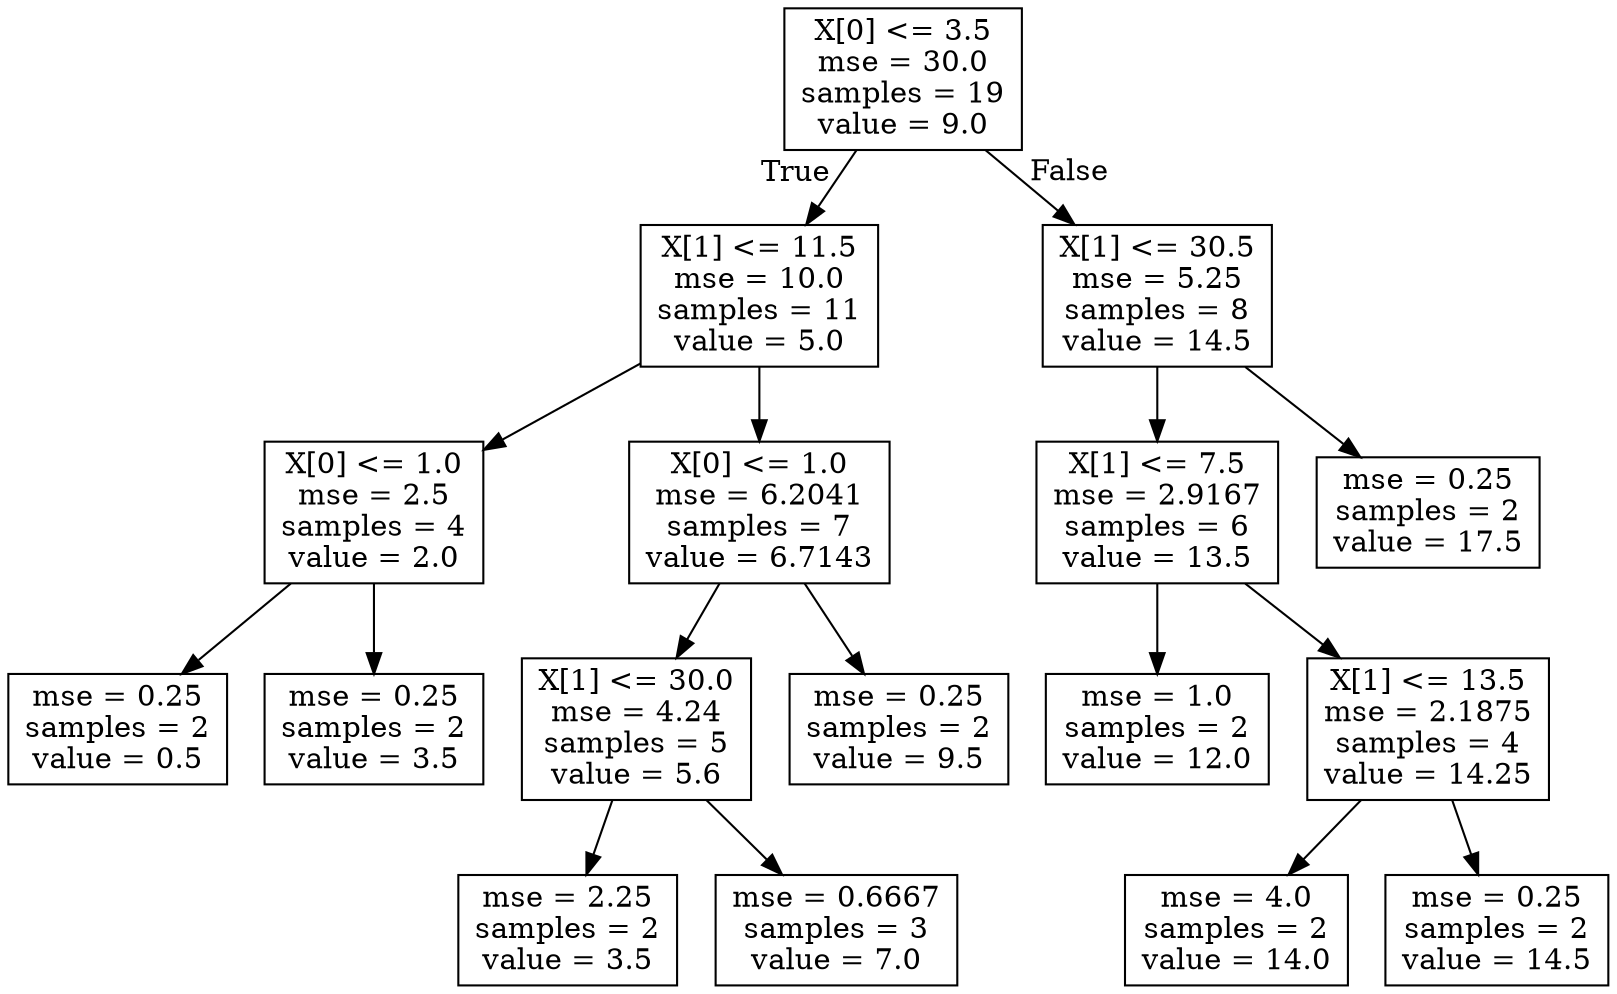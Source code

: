 digraph Tree {
node [shape=box] ;
0 [label="X[0] <= 3.5\nmse = 30.0\nsamples = 19\nvalue = 9.0"] ;
1 [label="X[1] <= 11.5\nmse = 10.0\nsamples = 11\nvalue = 5.0"] ;
0 -> 1 [labeldistance=2.5, labelangle=45, headlabel="True"] ;
2 [label="X[0] <= 1.0\nmse = 2.5\nsamples = 4\nvalue = 2.0"] ;
1 -> 2 ;
3 [label="mse = 0.25\nsamples = 2\nvalue = 0.5"] ;
2 -> 3 ;
4 [label="mse = 0.25\nsamples = 2\nvalue = 3.5"] ;
2 -> 4 ;
5 [label="X[0] <= 1.0\nmse = 6.2041\nsamples = 7\nvalue = 6.7143"] ;
1 -> 5 ;
6 [label="X[1] <= 30.0\nmse = 4.24\nsamples = 5\nvalue = 5.6"] ;
5 -> 6 ;
7 [label="mse = 2.25\nsamples = 2\nvalue = 3.5"] ;
6 -> 7 ;
8 [label="mse = 0.6667\nsamples = 3\nvalue = 7.0"] ;
6 -> 8 ;
9 [label="mse = 0.25\nsamples = 2\nvalue = 9.5"] ;
5 -> 9 ;
10 [label="X[1] <= 30.5\nmse = 5.25\nsamples = 8\nvalue = 14.5"] ;
0 -> 10 [labeldistance=2.5, labelangle=-45, headlabel="False"] ;
11 [label="X[1] <= 7.5\nmse = 2.9167\nsamples = 6\nvalue = 13.5"] ;
10 -> 11 ;
12 [label="mse = 1.0\nsamples = 2\nvalue = 12.0"] ;
11 -> 12 ;
13 [label="X[1] <= 13.5\nmse = 2.1875\nsamples = 4\nvalue = 14.25"] ;
11 -> 13 ;
14 [label="mse = 4.0\nsamples = 2\nvalue = 14.0"] ;
13 -> 14 ;
15 [label="mse = 0.25\nsamples = 2\nvalue = 14.5"] ;
13 -> 15 ;
16 [label="mse = 0.25\nsamples = 2\nvalue = 17.5"] ;
10 -> 16 ;
}